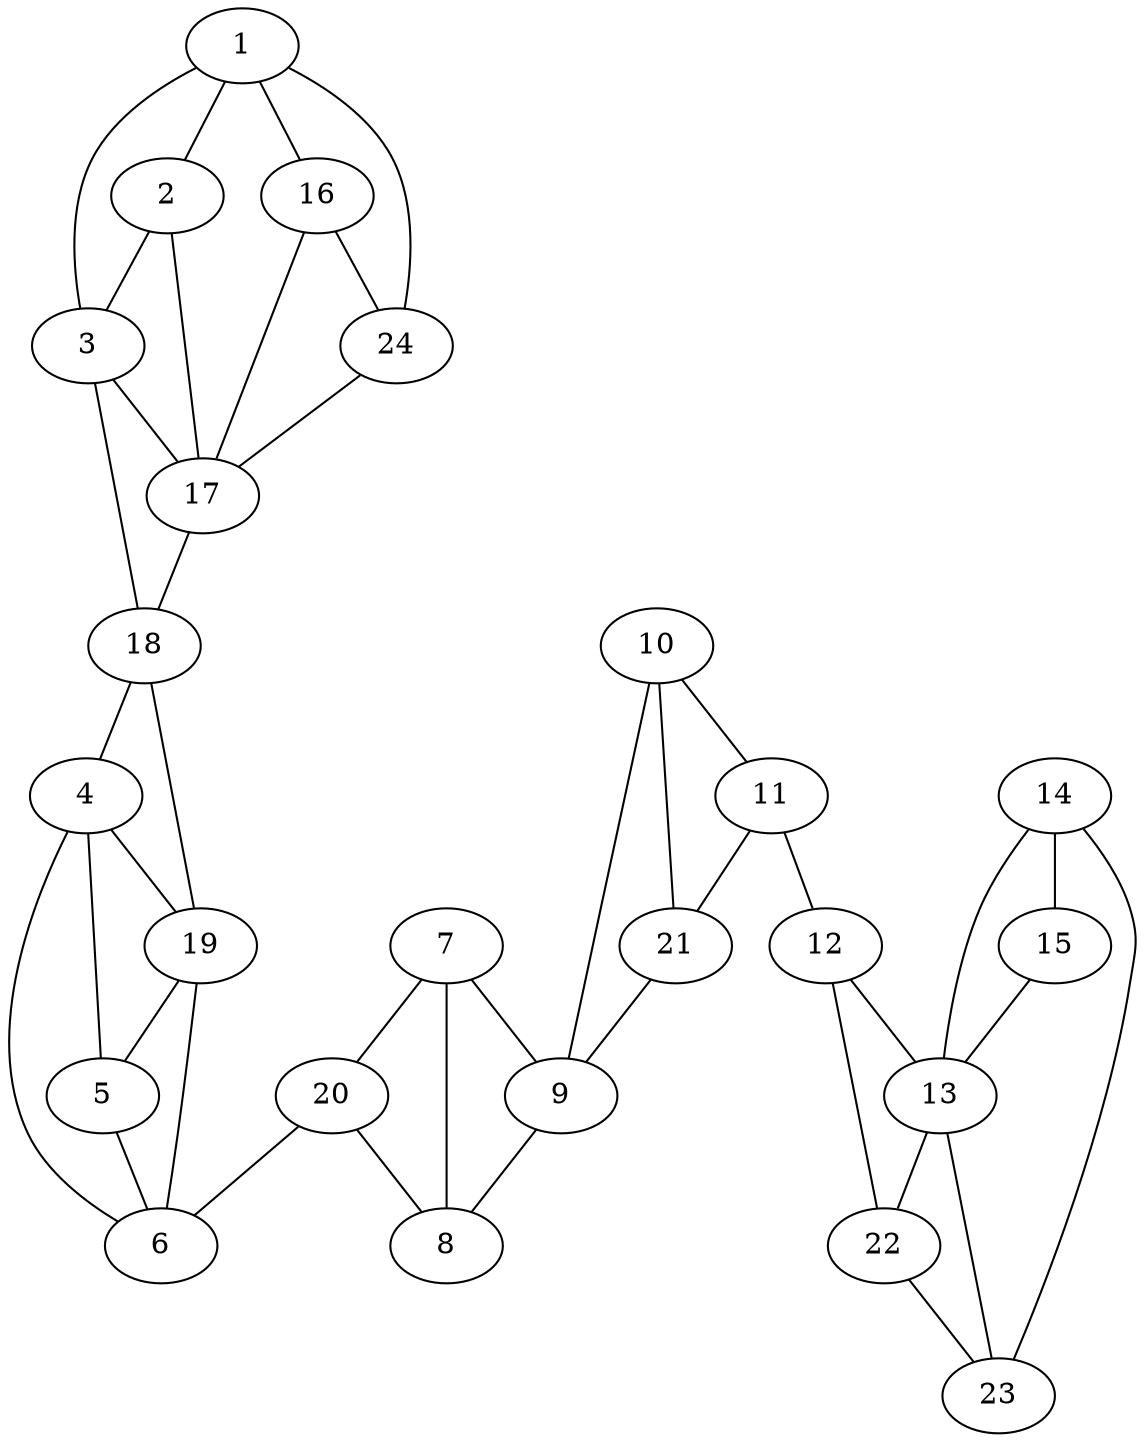 graph pdb1lyx {
	1	 [aaLength=15,
		sequence=TLESIKSLTNSFNNL,
		type=0];
	2	 [aaLength=3,
		sequence=VSV,
		type=0];
	1 -- 2	 [distance0="29.37825",
		frequency=1,
		type0=1];
	3	 [aaLength=9,
		sequence=HYDHTRKLL,
		type=0];
	1 -- 3	 [distance0="31.00055",
		frequency=1,
		type0=2];
	16	 [aaLength=6,
		sequence=YFVAAN,
		type=1];
	1 -- 16	 [distance0="32.43489",
		frequency=1,
		type0=3];
	2 -- 3	 [distance0="9.286361",
		distance1="0.0",
		frequency=2,
		type0=1,
		type1=5];
	17	 [aaLength=6,
		sequence=LDVVVF,
		type=1];
	3 -- 17	 [distance0="32.23805",
		frequency=1,
		type0=3];
	18	 [aaLength=4,
		sequence=STGI,
		type=1];
	3 -- 18	 [distance0="4.0",
		frequency=1,
		type0=4];
	4	 [aaLength=8,
		sequence=SAEIAKDL,
		type=0];
	5	 [aaLength=7,
		sequence=HFERRKY,
		type=0];
	4 -- 5	 [distance0="21.78036",
		frequency=1,
		type0=1];
	6	 [aaLength=15,
		sequence=TDEDVREKLQASLKN,
		type=0];
	4 -- 6	 [distance0="29.04516",
		frequency=1,
		type0=3];
	19	 [aaLength=4,
		sequence=YVII,
		type=1];
	4 -- 19	 [distance0="28.30805",
		distance1="3.0",
		frequency=2,
		type0=2,
		type1=4];
	5 -- 6	 [distance0="12.46306",
		distance1="3.0",
		frequency=2,
		type0=1,
		type1=4];
	7	 [aaLength=7,
		sequence=SLEQREQ,
		type=0];
	9	 [aaLength=5,
		sequence=FVDLI,
		type=0];
	7 -- 9	 [distance0="25.26131",
		frequency=1,
		type0=2];
	8	 [aaLength=12,
		sequence=KTIEVITKQVKA,
		type=0];
	7 -- 8	 [distance0="11.41988",
		distance1="1.0",
		frequency=2,
		type0=1,
		type1=4];
	20	 [aaLength=6,
		sequence=KAVVCF,
		type=1];
	7 -- 20	 [distance0="28.04567",
		frequency=1,
		type0=3];
	9 -- 8	 [distance0="14.04059",
		frequency=1,
		type0=1];
	10	 [aaLength=5,
		sequence=PLWAI,
		type=0];
	10 -- 9	 [distance0="21.55282",
		frequency=1,
		type0=2];
	11	 [aaLength=21,
		sequence=TPEQAQLVHKEIRKIVKDTCG,
		type=0];
	10 -- 11	 [distance0="20.98634",
		distance1="6.0",
		frequency=2,
		type0=1,
		type1=4];
	21	 [aaLength=5,
		sequence=VILVY,
		type=1];
	10 -- 21	 [distance0="24.93676",
		frequency=1,
		type0=3];
	12	 [aaLength=8,
		sequence=GEKQANQI,
		type=0];
	11 -- 12	 [distance0="22.5731",
		distance1="0.0",
		frequency=2,
		type0=3,
		type1=5];
	11 -- 21	 [distance0="21.2038",
		frequency=1,
		type0=2];
	13	 [aaLength=7,
		sequence=NCSSLIQ,
		type=0];
	12 -- 13	 [distance0="20.85251",
		frequency=1,
		type0=2];
	22	 [aaLength=4,
		sequence=ILYG,
		type=1];
	12 -- 22	 [distance0="9.367826",
		distance1="1.0",
		frequency=2,
		type0=1,
		type1=4];
	13 -- 22	 [distance0="12.47594",
		frequency=1,
		type0=1];
	14	 [aaLength=7,
		sequence=GNASLKE,
		type=0];
	15	 [aaLength=8,
		sequence=SFVDIIKS,
		type=0];
	14 -- 15	 [distance0="11.05246",
		distance1="0.0",
		frequency=2,
		type0=1,
		type1=5];
	14 -- 13	 [distance0="22.80302",
		frequency=1,
		type0=2];
	23	 [aaLength=4,
		sequence=GFLV,
		type=1];
	14 -- 23	 [distance0="23.73299",
		frequency=1,
		type0=3];
	15 -- 13	 [distance0="26.49968",
		frequency=1,
		type0=3];
	16 -- 17	 [distance0="32.0",
		frequency=1,
		type0=2];
	24	 [aaLength=6,
		sequence=YFVAAN,
		type=1];
	16 -- 24	 [distance0="0.0",
		distance1="0.0",
		frequency=2,
		type0=1,
		type1=5];
	17 -- 2	 [distance0="31.32587",
		distance1="1.0",
		frequency=2,
		type0=2,
		type1=4];
	17 -- 18	 [distance0="23.0",
		frequency=1,
		type0=1];
	18 -- 4	 [distance0="32.26989",
		distance1="15.0",
		frequency=2,
		type0=3,
		type1=4];
	18 -- 19	 [distance0="30.0",
		frequency=1,
		type0=2];
	19 -- 5	 [distance0="28.07469",
		distance1="1.0",
		frequency=2,
		type0=2,
		type1=4];
	19 -- 6	 [distance0="25.21474",
		frequency=1,
		type0=1];
	20 -- 8	 [distance0="24.65634",
		frequency=1,
		type0=1];
	20 -- 6	 [distance0="26.45342",
		frequency=1,
		type0=2];
	21 -- 9	 [distance0="15.22409",
		frequency=1,
		type0=1];
	22 -- 23	 [distance0="22.0",
		frequency=1,
		type0=3];
	23 -- 13	 [distance0="14.12973",
		frequency=1,
		type0=1];
	24 -- 1	 [distance0="32.43489",
		frequency=1,
		type0=3];
	24 -- 17	 [distance0="32.0",
		distance1="26.0",
		frequency=2,
		type0=2,
		type1=4];
}
